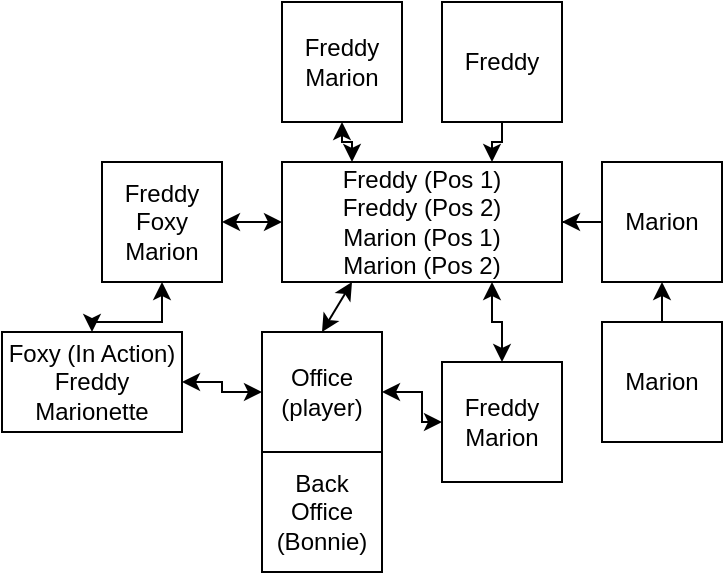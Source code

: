 <mxfile version="24.8.6">
  <diagram name="Page-1" id="xCm7L2kwBDL57Lj5noG_">
    <mxGraphModel dx="512" dy="276" grid="1" gridSize="10" guides="1" tooltips="1" connect="1" arrows="1" fold="1" page="1" pageScale="1" pageWidth="850" pageHeight="1100" math="0" shadow="0">
      <root>
        <mxCell id="0" />
        <mxCell id="1" parent="0" />
        <mxCell id="MRHMiCPDbe1n-ZCdfk0V-35" value="" style="edgeStyle=orthogonalEdgeStyle;rounded=0;orthogonalLoop=1;jettySize=auto;html=1;startArrow=classic;startFill=1;endArrow=none;endFill=0;" edge="1" parent="1" source="MRHMiCPDbe1n-ZCdfk0V-14" target="MRHMiCPDbe1n-ZCdfk0V-17">
          <mxGeometry relative="1" as="geometry" />
        </mxCell>
        <mxCell id="MRHMiCPDbe1n-ZCdfk0V-14" value="Freddy (Pos 1)&lt;br&gt;Freddy (Pos 2)&lt;br&gt;Marion (Pos 1)&lt;br&gt;Marion (Pos 2)" style="rounded=0;whiteSpace=wrap;html=1;" vertex="1" parent="1">
          <mxGeometry x="400" y="250" width="140" height="60" as="geometry" />
        </mxCell>
        <mxCell id="MRHMiCPDbe1n-ZCdfk0V-38" style="edgeStyle=orthogonalEdgeStyle;rounded=0;orthogonalLoop=1;jettySize=auto;html=1;exitX=0.5;exitY=1;exitDx=0;exitDy=0;entryX=0.25;entryY=0;entryDx=0;entryDy=0;startArrow=classic;startFill=1;" edge="1" parent="1" source="MRHMiCPDbe1n-ZCdfk0V-15" target="MRHMiCPDbe1n-ZCdfk0V-14">
          <mxGeometry relative="1" as="geometry">
            <Array as="points">
              <mxPoint x="430" y="240" />
              <mxPoint x="435" y="240" />
            </Array>
          </mxGeometry>
        </mxCell>
        <mxCell id="MRHMiCPDbe1n-ZCdfk0V-15" value="&lt;div&gt;Freddy&lt;/div&gt;&lt;div&gt;Marion&lt;/div&gt;" style="rounded=0;whiteSpace=wrap;html=1;" vertex="1" parent="1">
          <mxGeometry x="400" y="170" width="60" height="60" as="geometry" />
        </mxCell>
        <mxCell id="MRHMiCPDbe1n-ZCdfk0V-37" style="edgeStyle=orthogonalEdgeStyle;rounded=0;orthogonalLoop=1;jettySize=auto;html=1;exitX=0.5;exitY=1;exitDx=0;exitDy=0;entryX=0.75;entryY=0;entryDx=0;entryDy=0;startArrow=none;startFill=0;" edge="1" parent="1" source="MRHMiCPDbe1n-ZCdfk0V-16" target="MRHMiCPDbe1n-ZCdfk0V-14">
          <mxGeometry relative="1" as="geometry">
            <Array as="points">
              <mxPoint x="510" y="240" />
              <mxPoint x="505" y="240" />
            </Array>
          </mxGeometry>
        </mxCell>
        <mxCell id="MRHMiCPDbe1n-ZCdfk0V-16" value="Freddy" style="rounded=0;whiteSpace=wrap;html=1;" vertex="1" parent="1">
          <mxGeometry x="480" y="170" width="60" height="60" as="geometry" />
        </mxCell>
        <mxCell id="MRHMiCPDbe1n-ZCdfk0V-39" style="edgeStyle=orthogonalEdgeStyle;rounded=0;orthogonalLoop=1;jettySize=auto;html=1;exitX=0.5;exitY=1;exitDx=0;exitDy=0;entryX=0.5;entryY=0;entryDx=0;entryDy=0;startArrow=classic;startFill=1;endArrow=none;endFill=0;" edge="1" parent="1" source="MRHMiCPDbe1n-ZCdfk0V-17" target="MRHMiCPDbe1n-ZCdfk0V-18">
          <mxGeometry relative="1" as="geometry" />
        </mxCell>
        <mxCell id="MRHMiCPDbe1n-ZCdfk0V-17" value="Marion" style="rounded=0;whiteSpace=wrap;html=1;" vertex="1" parent="1">
          <mxGeometry x="560" y="250" width="60" height="60" as="geometry" />
        </mxCell>
        <mxCell id="MRHMiCPDbe1n-ZCdfk0V-18" value="Marion" style="rounded=0;whiteSpace=wrap;html=1;" vertex="1" parent="1">
          <mxGeometry x="560" y="330" width="60" height="60" as="geometry" />
        </mxCell>
        <mxCell id="MRHMiCPDbe1n-ZCdfk0V-34" style="edgeStyle=orthogonalEdgeStyle;rounded=0;orthogonalLoop=1;jettySize=auto;html=1;exitX=0.5;exitY=0;exitDx=0;exitDy=0;entryX=0.75;entryY=1;entryDx=0;entryDy=0;startArrow=classic;startFill=1;" edge="1" parent="1" source="MRHMiCPDbe1n-ZCdfk0V-19" target="MRHMiCPDbe1n-ZCdfk0V-14">
          <mxGeometry relative="1" as="geometry">
            <Array as="points">
              <mxPoint x="510" y="330" />
              <mxPoint x="505" y="330" />
            </Array>
          </mxGeometry>
        </mxCell>
        <mxCell id="MRHMiCPDbe1n-ZCdfk0V-19" value="Freddy&lt;br&gt;Marion" style="rounded=0;whiteSpace=wrap;html=1;" vertex="1" parent="1">
          <mxGeometry x="480" y="350" width="60" height="60" as="geometry" />
        </mxCell>
        <mxCell id="MRHMiCPDbe1n-ZCdfk0V-32" value="" style="edgeStyle=orthogonalEdgeStyle;rounded=0;orthogonalLoop=1;jettySize=auto;html=1;startArrow=classic;startFill=1;" edge="1" parent="1" source="MRHMiCPDbe1n-ZCdfk0V-20" target="MRHMiCPDbe1n-ZCdfk0V-19">
          <mxGeometry relative="1" as="geometry" />
        </mxCell>
        <mxCell id="MRHMiCPDbe1n-ZCdfk0V-20" value="Office&lt;br&gt;(player)" style="rounded=0;whiteSpace=wrap;html=1;" vertex="1" parent="1">
          <mxGeometry x="390" y="335" width="60" height="60" as="geometry" />
        </mxCell>
        <mxCell id="MRHMiCPDbe1n-ZCdfk0V-28" style="edgeStyle=orthogonalEdgeStyle;rounded=0;orthogonalLoop=1;jettySize=auto;html=1;exitX=0.5;exitY=1;exitDx=0;exitDy=0;entryX=0.5;entryY=0;entryDx=0;entryDy=0;startArrow=classic;startFill=1;" edge="1" parent="1" source="MRHMiCPDbe1n-ZCdfk0V-21" target="MRHMiCPDbe1n-ZCdfk0V-27">
          <mxGeometry relative="1" as="geometry" />
        </mxCell>
        <mxCell id="MRHMiCPDbe1n-ZCdfk0V-21" value="Freddy&lt;br&gt;&lt;div&gt;Foxy&lt;/div&gt;Marion" style="rounded=0;whiteSpace=wrap;html=1;" vertex="1" parent="1">
          <mxGeometry x="310" y="250" width="60" height="60" as="geometry" />
        </mxCell>
        <mxCell id="MRHMiCPDbe1n-ZCdfk0V-29" style="edgeStyle=orthogonalEdgeStyle;rounded=0;orthogonalLoop=1;jettySize=auto;html=1;exitX=1;exitY=0.5;exitDx=0;exitDy=0;entryX=0;entryY=0.5;entryDx=0;entryDy=0;startArrow=classic;startFill=1;" edge="1" parent="1" source="MRHMiCPDbe1n-ZCdfk0V-27" target="MRHMiCPDbe1n-ZCdfk0V-20">
          <mxGeometry relative="1" as="geometry" />
        </mxCell>
        <mxCell id="MRHMiCPDbe1n-ZCdfk0V-27" value="Foxy (In Action)&lt;br&gt;Freddy&lt;br&gt;Marionette" style="rounded=0;whiteSpace=wrap;html=1;" vertex="1" parent="1">
          <mxGeometry x="260" y="335" width="90" height="50" as="geometry" />
        </mxCell>
        <mxCell id="MRHMiCPDbe1n-ZCdfk0V-30" value="" style="endArrow=classic;startArrow=classic;html=1;rounded=0;exitX=1;exitY=0.5;exitDx=0;exitDy=0;entryX=0;entryY=0.5;entryDx=0;entryDy=0;" edge="1" parent="1" source="MRHMiCPDbe1n-ZCdfk0V-21" target="MRHMiCPDbe1n-ZCdfk0V-14">
          <mxGeometry width="50" height="50" relative="1" as="geometry">
            <mxPoint x="440" y="350" as="sourcePoint" />
            <mxPoint x="490" y="300" as="targetPoint" />
          </mxGeometry>
        </mxCell>
        <mxCell id="MRHMiCPDbe1n-ZCdfk0V-31" value="" style="endArrow=classic;startArrow=classic;html=1;rounded=0;exitX=0.25;exitY=1;exitDx=0;exitDy=0;entryX=0.5;entryY=0;entryDx=0;entryDy=0;" edge="1" parent="1" source="MRHMiCPDbe1n-ZCdfk0V-14" target="MRHMiCPDbe1n-ZCdfk0V-20">
          <mxGeometry width="50" height="50" relative="1" as="geometry">
            <mxPoint x="410" y="320" as="sourcePoint" />
            <mxPoint x="440" y="320" as="targetPoint" />
          </mxGeometry>
        </mxCell>
        <mxCell id="MRHMiCPDbe1n-ZCdfk0V-40" value="Back Office&lt;br&gt;(Bonnie)" style="rounded=0;whiteSpace=wrap;html=1;" vertex="1" parent="1">
          <mxGeometry x="390" y="395" width="60" height="60" as="geometry" />
        </mxCell>
      </root>
    </mxGraphModel>
  </diagram>
</mxfile>
